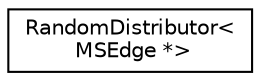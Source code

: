 digraph "Graphical Class Hierarchy"
{
  edge [fontname="Helvetica",fontsize="10",labelfontname="Helvetica",labelfontsize="10"];
  node [fontname="Helvetica",fontsize="10",shape=record];
  rankdir="LR";
  Node0 [label="RandomDistributor\<\l MSEdge *\>",height=0.2,width=0.4,color="black", fillcolor="white", style="filled",URL="$d5/d9b/class_random_distributor.html"];
}
